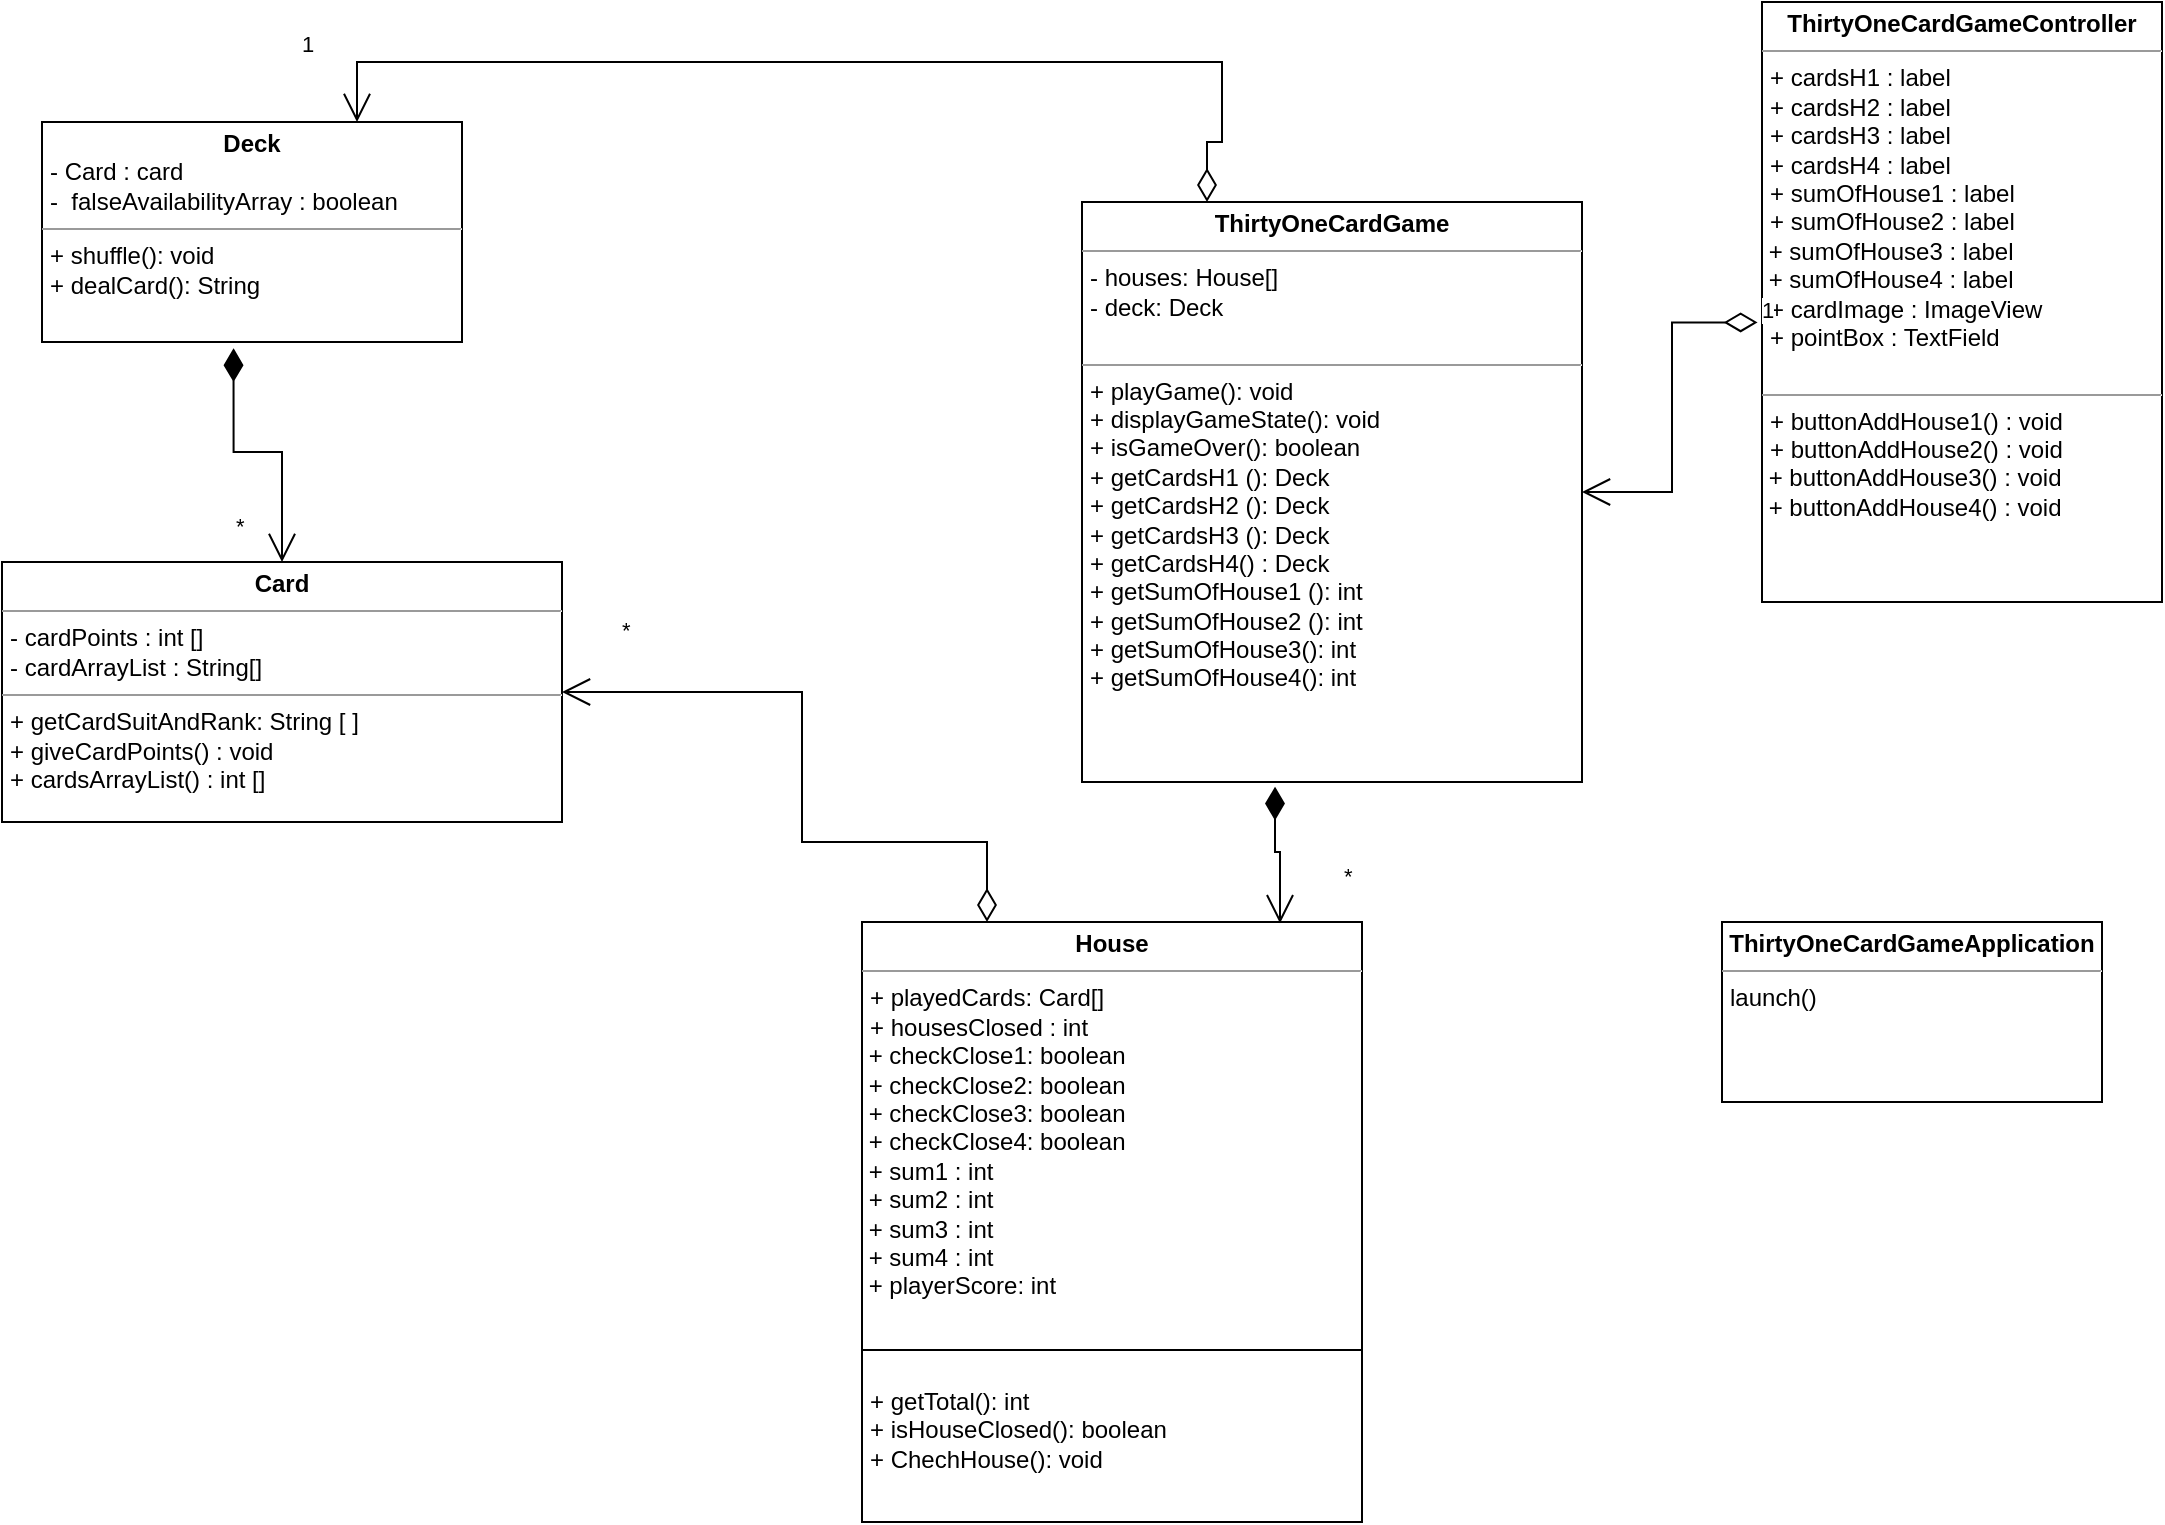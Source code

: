 <mxfile version="21.3.6" type="github">
  <diagram name="Σελίδα-1" id="A4azC9Wo4igHMcO6U7by">
    <mxGraphModel dx="1687" dy="761" grid="1" gridSize="10" guides="1" tooltips="1" connect="1" arrows="1" fold="1" page="1" pageScale="1" pageWidth="827" pageHeight="1169" math="0" shadow="0">
      <root>
        <mxCell id="0" />
        <mxCell id="1" parent="0" />
        <mxCell id="mpeZcMcyJuDYGSK2Ppig-25" value="&lt;p style=&quot;margin:0px;margin-top:4px;text-align:center;&quot;&gt;&lt;b&gt;Card&lt;/b&gt;&lt;/p&gt;&lt;hr size=&quot;1&quot;&gt;&lt;p style=&quot;margin:0px;margin-left:4px;&quot;&gt;- cardPoints : int []&lt;/p&gt;&lt;p style=&quot;margin:0px;margin-left:4px;&quot;&gt;- cardArrayList : String[]&lt;/p&gt;&lt;hr size=&quot;1&quot;&gt;&lt;p style=&quot;margin:0px;margin-left:4px;&quot;&gt;+&amp;nbsp;getCardSuitAndRank: String [ ]&lt;br&gt;&lt;/p&gt;&lt;p style=&quot;margin:0px;margin-left:4px;&quot;&gt;+ giveCardPoints() : void&lt;/p&gt;&lt;p style=&quot;margin:0px;margin-left:4px;&quot;&gt;+ cardsArrayList() : int []&lt;/p&gt;&lt;p style=&quot;margin:0px;margin-left:4px;&quot;&gt;&lt;br&gt;&lt;/p&gt;" style="verticalAlign=top;align=left;overflow=fill;fontSize=12;fontFamily=Helvetica;html=1;whiteSpace=wrap;" parent="1" vertex="1">
          <mxGeometry x="80" y="500" width="280" height="130" as="geometry" />
        </mxCell>
        <mxCell id="mpeZcMcyJuDYGSK2Ppig-27" value="&lt;p style=&quot;margin:0px;margin-top:4px;text-align:center;&quot;&gt;&lt;b&gt;Deck&lt;/b&gt;&lt;/p&gt;&lt;p style=&quot;margin:0px;margin-left:4px;&quot;&gt;- Card : card&lt;/p&gt;&lt;p style=&quot;margin:0px;margin-left:4px;&quot;&gt;-&amp;nbsp; falseAvailabilityArray : boolean&amp;nbsp;&lt;/p&gt;&lt;hr size=&quot;1&quot;&gt;&lt;p style=&quot;margin:0px;margin-left:4px;&quot;&gt;+ shuffle(): void&lt;/p&gt;&lt;p style=&quot;margin:0px;margin-left:4px;&quot;&gt;+ dealCard(): String&lt;/p&gt;&lt;p style=&quot;margin:0px;margin-left:4px;&quot;&gt;&lt;br&gt;&lt;/p&gt;&lt;p style=&quot;margin:0px;margin-left:4px;&quot;&gt;&lt;br&gt;&lt;/p&gt;" style="verticalAlign=top;align=left;overflow=fill;fontSize=12;fontFamily=Helvetica;html=1;whiteSpace=wrap;" parent="1" vertex="1">
          <mxGeometry x="100" y="280" width="210" height="110" as="geometry" />
        </mxCell>
        <mxCell id="mpeZcMcyJuDYGSK2Ppig-29" value="&lt;p style=&quot;margin:0px;margin-top:4px;text-align:center;&quot;&gt;&lt;b&gt;House&lt;/b&gt;&lt;/p&gt;&lt;hr size=&quot;1&quot;&gt;&lt;p style=&quot;margin:0px;margin-left:4px;&quot;&gt;+ playedCards: Card[]&lt;/p&gt;&lt;p style=&quot;margin:0px;margin-left:4px;&quot;&gt;+ housesClosed : int&lt;/p&gt;&amp;nbsp;+ checkClose1: boolean&lt;br&gt;&amp;nbsp;+ checkClose2: boolean&lt;br&gt;&amp;nbsp;+ checkClose3: boolean&lt;br&gt;&amp;nbsp;+ checkClose4: boolean&lt;br&gt;&amp;nbsp;+ sum1 : int&lt;br&gt;&amp;nbsp;+ sum2 : int&lt;br&gt;&amp;nbsp;+ sum3 : int&lt;br&gt;&amp;nbsp;+ sum4 : int&lt;br&gt;&amp;nbsp;+ playerScore: int&lt;br&gt;&lt;br&gt;&lt;br&gt;&lt;p style=&quot;margin:0px;margin-left:4px;&quot;&gt;&lt;br&gt;&lt;/p&gt;&lt;p style=&quot;margin:0px;margin-left:4px;&quot;&gt;+ getTotal(): int&lt;/p&gt;&lt;p style=&quot;margin:0px;margin-left:4px;&quot;&gt;+ isHouseClosed(): boolean&lt;/p&gt;&lt;p style=&quot;margin:0px;margin-left:4px;&quot;&gt;+ ChechHouse(): void&lt;/p&gt;" style="verticalAlign=top;align=left;overflow=fill;fontSize=12;fontFamily=Helvetica;html=1;whiteSpace=wrap;" parent="1" vertex="1">
          <mxGeometry x="510" y="680" width="250" height="300" as="geometry" />
        </mxCell>
        <mxCell id="mpeZcMcyJuDYGSK2Ppig-31" value="" style="line;strokeWidth=1;fillColor=none;align=left;verticalAlign=middle;spacingTop=-1;spacingLeft=3;spacingRight=3;rotatable=0;labelPosition=right;points=[];portConstraint=eastwest;strokeColor=inherit;" parent="1" vertex="1">
          <mxGeometry x="510" y="890" width="250" height="8" as="geometry" />
        </mxCell>
        <mxCell id="mpeZcMcyJuDYGSK2Ppig-35" value="&lt;p style=&quot;margin:0px;margin-top:4px;text-align:center;&quot;&gt;&lt;b&gt;ThirtyOneCardGame&lt;/b&gt;&lt;/p&gt;&lt;hr size=&quot;1&quot;&gt;&lt;p style=&quot;margin:0px;margin-left:4px;&quot;&gt;- houses: House[]&lt;/p&gt;&lt;p style=&quot;margin:0px;margin-left:4px;&quot;&gt;- deck: Deck&lt;/p&gt;&lt;p style=&quot;margin:0px;margin-left:4px;&quot;&gt;&lt;br&gt;&lt;/p&gt;&lt;hr size=&quot;1&quot;&gt;&lt;p style=&quot;margin:0px;margin-left:4px;&quot;&gt;+ playGame(): void&lt;/p&gt;&lt;p style=&quot;margin:0px;margin-left:4px;&quot;&gt;+ displayGameState(): void&lt;/p&gt;&lt;p style=&quot;margin:0px;margin-left:4px;&quot;&gt;+ isGameOver(): boolean&lt;/p&gt;&lt;p style=&quot;margin:0px;margin-left:4px;&quot;&gt;+ getCardsH1 (): Deck&lt;/p&gt;&lt;p style=&quot;margin:0px;margin-left:4px;&quot;&gt;+ getCardsH2 (): Deck&lt;/p&gt;&lt;p style=&quot;margin:0px;margin-left:4px;&quot;&gt;+ getCardsH3 (): Deck&lt;/p&gt;&lt;p style=&quot;margin:0px;margin-left:4px;&quot;&gt;+ getCardsH4() : Deck&lt;/p&gt;&lt;p style=&quot;margin:0px;margin-left:4px;&quot;&gt;+ getSumOfHouse1 (): int&lt;/p&gt;&lt;p style=&quot;margin:0px;margin-left:4px;&quot;&gt;+ getSumOfHouse2 (): int&lt;/p&gt;&lt;p style=&quot;margin:0px;margin-left:4px;&quot;&gt;+ getSumOfHouse3(): int&lt;/p&gt;&lt;p style=&quot;margin:0px;margin-left:4px;&quot;&gt;+ getSumOfHouse4(): int&lt;/p&gt;&lt;p style=&quot;border-color: var(--border-color); margin: 0px 0px 0px 4px;&quot;&gt;&lt;br&gt;&lt;/p&gt;&lt;p style=&quot;margin:0px;margin-left:4px;&quot;&gt;&lt;br&gt;&lt;/p&gt;" style="verticalAlign=top;align=left;overflow=fill;fontSize=12;fontFamily=Helvetica;html=1;whiteSpace=wrap;" parent="1" vertex="1">
          <mxGeometry x="620" y="320" width="250" height="290" as="geometry" />
        </mxCell>
        <mxCell id="mpeZcMcyJuDYGSK2Ppig-37" value="&lt;p style=&quot;margin:0px;margin-top:4px;text-align:center;&quot;&gt;&lt;b style=&quot;border-color: var(--border-color);&quot;&gt;ThirtyOneCardGameController&lt;/b&gt;&lt;br&gt;&lt;/p&gt;&lt;hr size=&quot;1&quot;&gt;&lt;p style=&quot;margin:0px;margin-left:4px;&quot;&gt;+ cardsH1 : label&lt;/p&gt;&lt;p style=&quot;margin:0px;margin-left:4px;&quot;&gt;+ cardsH2 : label&lt;/p&gt;&lt;p style=&quot;margin:0px;margin-left:4px;&quot;&gt;+ cardsH3 : label&lt;br&gt;&lt;/p&gt;&lt;p style=&quot;margin:0px;margin-left:4px;&quot;&gt;+ cardsH4 : label&lt;br&gt;&lt;/p&gt;&lt;p style=&quot;margin:0px;margin-left:4px;&quot;&gt;+ sumOfHouse1 : label&lt;br&gt;&lt;/p&gt;&lt;p style=&quot;margin:0px;margin-left:4px;&quot;&gt;+ sumOfHouse2 : label&amp;nbsp;&amp;nbsp;&lt;/p&gt;&amp;nbsp;+ sumOfHouse3&amp;nbsp;: label&lt;br&gt;&amp;nbsp;+ sumOfHouse4 : label&lt;br&gt;&lt;p style=&quot;margin:0px;margin-left:4px;&quot;&gt;+ cardImage : ImageView&lt;br&gt;&lt;/p&gt;&lt;p style=&quot;margin:0px;margin-left:4px;&quot;&gt;+ pointBox : TextField&lt;/p&gt;&lt;p style=&quot;margin:0px;margin-left:4px;&quot;&gt;&lt;br&gt;&lt;/p&gt;&lt;hr size=&quot;1&quot;&gt;&lt;p style=&quot;margin:0px;margin-left:4px;&quot;&gt;+&amp;nbsp;buttonAddHouse1&lt;span style=&quot;background-color: initial;&quot;&gt;() : void&lt;/span&gt;&lt;/p&gt;&lt;p style=&quot;margin:0px;margin-left:4px;&quot;&gt;&lt;span style=&quot;background-color: initial;&quot;&gt;+&amp;nbsp;&lt;/span&gt;buttonAddHouse2() : void&lt;/p&gt;&amp;nbsp;+ buttonAddHouse3() : void&lt;br&gt;&amp;nbsp;+ buttonAddHouse4() : void" style="verticalAlign=top;align=left;overflow=fill;fontSize=12;fontFamily=Helvetica;html=1;whiteSpace=wrap;" parent="1" vertex="1">
          <mxGeometry x="960" y="220" width="200" height="300" as="geometry" />
        </mxCell>
        <mxCell id="1UKVTPLvdxE5c14qlUAA-12" value="*" style="endArrow=open;html=1;endSize=12;startArrow=diamondThin;startSize=14;startFill=0;edgeStyle=orthogonalEdgeStyle;align=left;verticalAlign=bottom;rounded=0;entryX=1;entryY=0.5;entryDx=0;entryDy=0;exitX=0.25;exitY=0;exitDx=0;exitDy=0;" edge="1" parent="1" source="mpeZcMcyJuDYGSK2Ppig-29" target="mpeZcMcyJuDYGSK2Ppig-25">
          <mxGeometry x="0.833" y="-22" relative="1" as="geometry">
            <mxPoint x="570" y="610" as="sourcePoint" />
            <mxPoint x="320" y="572" as="targetPoint" />
            <Array as="points">
              <mxPoint x="573" y="640" />
              <mxPoint x="480" y="640" />
              <mxPoint x="480" y="565" />
            </Array>
            <mxPoint as="offset" />
          </mxGeometry>
        </mxCell>
        <mxCell id="1UKVTPLvdxE5c14qlUAA-23" value="1" style="endArrow=open;html=1;endSize=12;startArrow=diamondThin;startSize=14;startFill=0;edgeStyle=orthogonalEdgeStyle;align=left;verticalAlign=bottom;rounded=0;exitX=0.25;exitY=0;exitDx=0;exitDy=0;entryX=0.75;entryY=0;entryDx=0;entryDy=0;" edge="1" parent="1" source="mpeZcMcyJuDYGSK2Ppig-35" target="mpeZcMcyJuDYGSK2Ppig-27">
          <mxGeometry x="0.891" y="-30" relative="1" as="geometry">
            <mxPoint x="340" y="530" as="sourcePoint" />
            <mxPoint x="500" y="530" as="targetPoint" />
            <Array as="points">
              <mxPoint x="683" y="290" />
              <mxPoint x="690" y="290" />
              <mxPoint x="690" y="250" />
              <mxPoint x="258" y="250" />
            </Array>
            <mxPoint y="-1" as="offset" />
          </mxGeometry>
        </mxCell>
        <mxCell id="1UKVTPLvdxE5c14qlUAA-31" value="*" style="endArrow=open;html=1;endSize=12;startArrow=diamondThin;startSize=14;startFill=1;edgeStyle=orthogonalEdgeStyle;align=left;verticalAlign=bottom;rounded=0;exitX=0.456;exitY=1.028;exitDx=0;exitDy=0;exitPerimeter=0;" edge="1" parent="1" source="mpeZcMcyJuDYGSK2Ppig-27" target="mpeZcMcyJuDYGSK2Ppig-25">
          <mxGeometry x="0.863" y="-25" relative="1" as="geometry">
            <mxPoint x="340" y="530" as="sourcePoint" />
            <mxPoint x="500" y="530" as="targetPoint" />
            <mxPoint as="offset" />
          </mxGeometry>
        </mxCell>
        <mxCell id="1UKVTPLvdxE5c14qlUAA-32" value="1" style="endArrow=open;html=1;endSize=12;startArrow=diamondThin;startSize=14;startFill=0;edgeStyle=orthogonalEdgeStyle;align=left;verticalAlign=bottom;rounded=0;exitX=-0.011;exitY=0.534;exitDx=0;exitDy=0;exitPerimeter=0;entryX=1;entryY=0.5;entryDx=0;entryDy=0;" edge="1" parent="1" source="mpeZcMcyJuDYGSK2Ppig-37" target="mpeZcMcyJuDYGSK2Ppig-35">
          <mxGeometry x="-1" y="3" relative="1" as="geometry">
            <mxPoint x="340" y="530" as="sourcePoint" />
            <mxPoint x="500" y="530" as="targetPoint" />
          </mxGeometry>
        </mxCell>
        <mxCell id="1UKVTPLvdxE5c14qlUAA-33" value="&lt;p style=&quot;margin:0px;margin-top:4px;text-align:center;&quot;&gt;&lt;b style=&quot;border-color: var(--border-color);&quot;&gt;ThirtyOneCardGameApplication&lt;/b&gt;&lt;br&gt;&lt;/p&gt;&lt;hr size=&quot;1&quot;&gt;&lt;p style=&quot;margin:0px;margin-left:4px;&quot;&gt;launch()&lt;/p&gt;" style="verticalAlign=top;align=left;overflow=fill;fontSize=12;fontFamily=Helvetica;html=1;whiteSpace=wrap;" vertex="1" parent="1">
          <mxGeometry x="940" y="680" width="190" height="90" as="geometry" />
        </mxCell>
        <mxCell id="1UKVTPLvdxE5c14qlUAA-35" value="*" style="endArrow=open;html=1;endSize=12;startArrow=diamondThin;startSize=14;startFill=1;edgeStyle=orthogonalEdgeStyle;align=left;verticalAlign=bottom;rounded=0;exitX=0.386;exitY=1.008;exitDx=0;exitDy=0;exitPerimeter=0;entryX=0.836;entryY=0.002;entryDx=0;entryDy=0;entryPerimeter=0;" edge="1" parent="1" source="mpeZcMcyJuDYGSK2Ppig-35" target="mpeZcMcyJuDYGSK2Ppig-29">
          <mxGeometry x="0.577" y="30" relative="1" as="geometry">
            <mxPoint x="340" y="530" as="sourcePoint" />
            <mxPoint x="790" y="740" as="targetPoint" />
            <mxPoint as="offset" />
          </mxGeometry>
        </mxCell>
      </root>
    </mxGraphModel>
  </diagram>
</mxfile>
